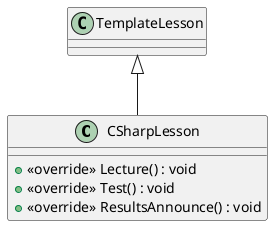 @startuml
class CSharpLesson {
    + <<override>> Lecture() : void
    + <<override>> Test() : void
    + <<override>> ResultsAnnounce() : void
}
TemplateLesson <|-- CSharpLesson
@enduml
